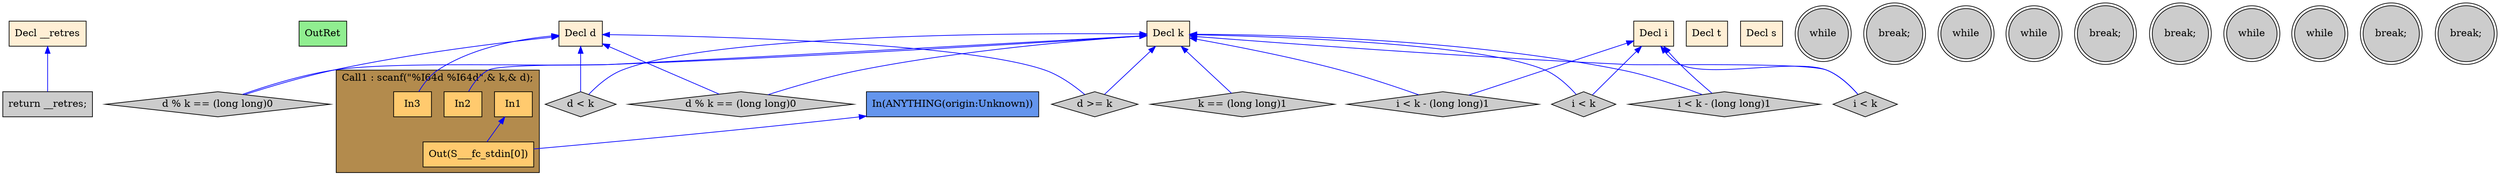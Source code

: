 digraph G {
  rankdir=TB;
  node [style="filled", ];
  32 [label="return __retres;", fillcolor="#CCCCCC", shape=box, ];
  33 [label="OutRet", fillcolor="#90EE90", shape=box, ];
  34 [label="In(ANYTHING(origin:Unknown))", fillcolor="#6495ED", shape=box, ];
  2 [label="Decl k", fillcolor="#FFEFD5", shape=box, ];
  3 [label="Decl d", fillcolor="#FFEFD5", shape=box, ];
  4 [label="Decl t", fillcolor="#FFEFD5", shape=box, ];
  5 [label="Decl i", fillcolor="#FFEFD5", shape=box, ];
  6 [label="Decl s", fillcolor="#FFEFD5", shape=box, ];
  7 [label="Decl __retres", fillcolor="#FFEFD5", shape=box, ];
  9 [label="In1", fillcolor="#FFCA6E", shape=box, ];
  10 [label="In2", fillcolor="#FFCA6E", shape=box, ];
  11 [label="In3", fillcolor="#FFCA6E", shape=box, ];
  12 [label="Out(S___fc_stdin[0])", fillcolor="#FFCA6E", shape=box, ];
  13 [label="k == (long long)1", fillcolor="#CCCCCC", shape=diamond, ];
  14 [label="d >= k", fillcolor="#CCCCCC", shape=diamond, ];
  15 [label="d % k == (long long)0", fillcolor="#CCCCCC", shape=diamond, ];
  16 [label="while", fillcolor="#CCCCCC", shape=doublecircle, ];
  17 [label="d < k", fillcolor="#CCCCCC", shape=diamond, ];
  18 [label="break;", fillcolor="#CCCCCC", shape=doublecircle, ];
  19 [label="d % k == (long long)0", fillcolor="#CCCCCC", shape=diamond, ];
  20 [label="while", fillcolor="#CCCCCC", shape=doublecircle, ];
  21 [label="i < k", fillcolor="#CCCCCC", shape=diamond, ];
  22 [label="while", fillcolor="#CCCCCC", shape=doublecircle, ];
  23 [label="i < k - (long long)1", fillcolor="#CCCCCC", shape=diamond, ];
  24 [label="break;", fillcolor="#CCCCCC", shape=doublecircle, ];
  25 [label="break;", fillcolor="#CCCCCC", shape=doublecircle, ];
  26 [label="while", fillcolor="#CCCCCC", shape=doublecircle, ];
  27 [label="i < k", fillcolor="#CCCCCC", shape=diamond, ];
  28 [label="while", fillcolor="#CCCCCC", shape=doublecircle, ];
  29 [label="i < k - (long long)1", fillcolor="#CCCCCC", shape=diamond, ];
  30 [label="break;", fillcolor="#CCCCCC", shape=doublecircle, ];
  31 [label="break;", fillcolor="#CCCCCC", shape=doublecircle, ];
  
  subgraph cluster_Call1 { label="Call1 : scanf(\"%I64d %I64d\",& k,& d);";
                           fillcolor="#B38B4D"; style="filled"; 12;11;10;9;
     };
  
  edge [dir=back, ];
  7 -> 32 [color="#0000FF", ];
  2 -> 10 [color="#0000FF", ];
  3 -> 11 [color="#0000FF", ];
  9 -> 12 [color="#0000FF", ];
  34 -> 12 [color="#0000FF", ];
  2 -> 13 [color="#0000FF", ];
  2 -> 14 [color="#0000FF", ];
  3 -> 14 [color="#0000FF", ];
  2 -> 15 [color="#0000FF", ];
  3 -> 15 [color="#0000FF", ];
  2 -> 17 [color="#0000FF", ];
  3 -> 17 [color="#0000FF", ];
  2 -> 19 [color="#0000FF", ];
  3 -> 19 [color="#0000FF", ];
  2 -> 21 [color="#0000FF", ];
  5 -> 21 [color="#0000FF", ];
  2 -> 23 [color="#0000FF", ];
  5 -> 23 [color="#0000FF", ];
  2 -> 27 [color="#0000FF", ];
  5 -> 27 [color="#0000FF", ];
  2 -> 29 [color="#0000FF", ];
  5 -> 29 [color="#0000FF", ];
  
  }